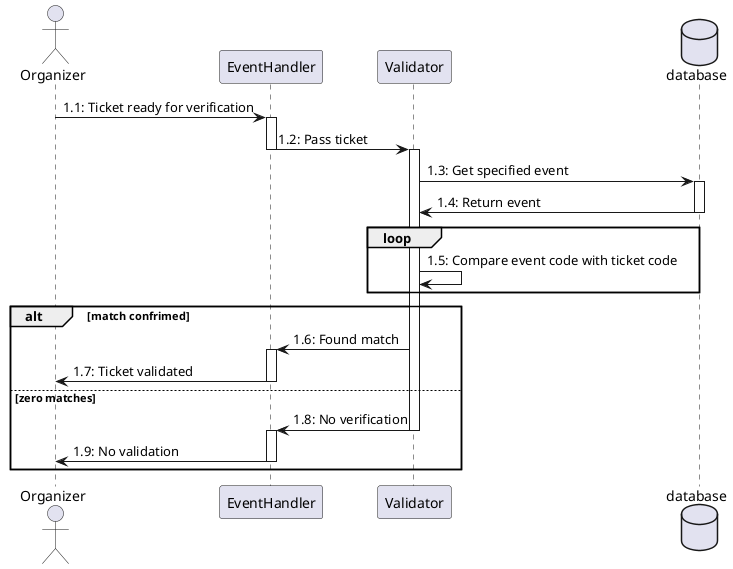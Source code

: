@startuml
Actor Organizer as O
Participant EventHandler as EH
Participant Validator as V
Database database as E


O -> EH: 1.1: Ticket ready for verification
activate EH
EH -> V: 1.2: Pass ticket
deactivate EH
activate V
V -> E: 1.3: Get specified event
activate E
E -> V: 1.4: Return event
deactivate E
loop
V -> V: 1.5: Compare event code with ticket code
end
alt match confrimed
V -> EH: 1.6: Found match
activate EH
EH -> O: 1.7: Ticket validated
deactivate EH
else zero matches
V -> EH: 1.8: No verification
deactivate V
activate EH
EH -> O: 1.9: No validation
deactivate EH
end

@enduml